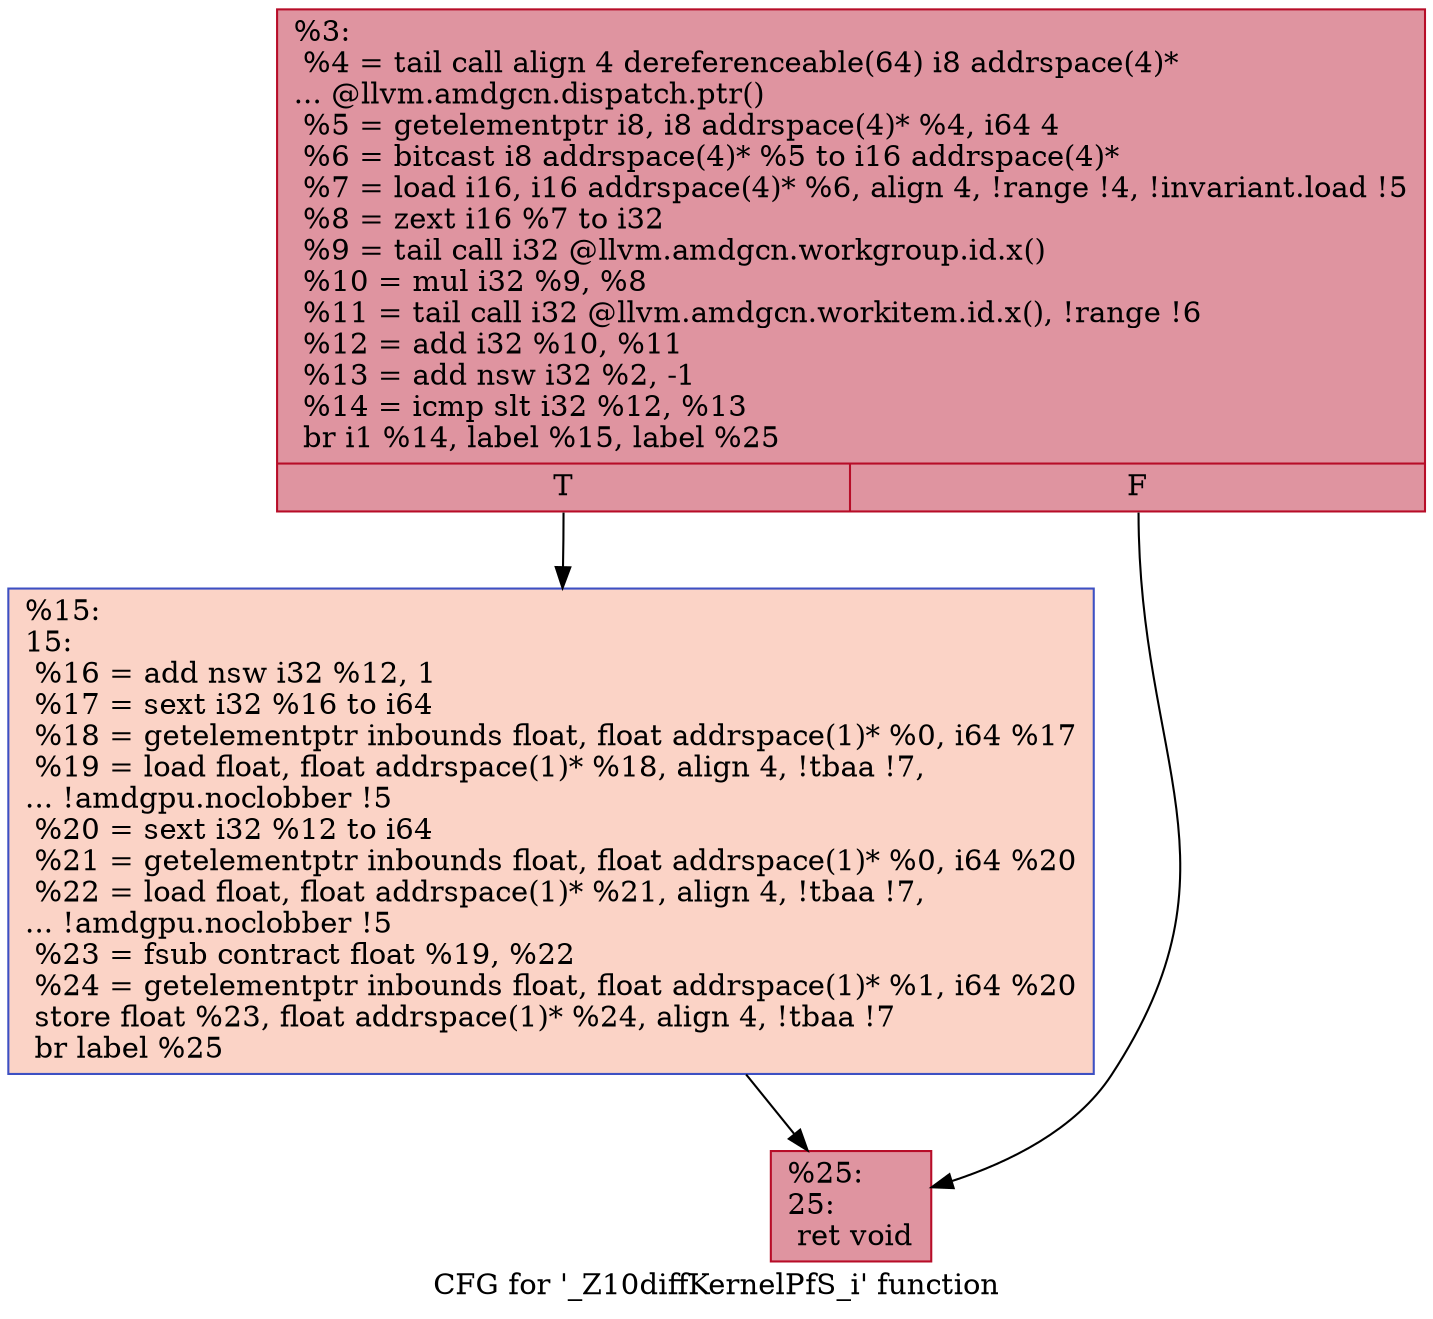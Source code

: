 digraph "CFG for '_Z10diffKernelPfS_i' function" {
	label="CFG for '_Z10diffKernelPfS_i' function";

	Node0x4dd3100 [shape=record,color="#b70d28ff", style=filled, fillcolor="#b70d2870",label="{%3:\l  %4 = tail call align 4 dereferenceable(64) i8 addrspace(4)*\l... @llvm.amdgcn.dispatch.ptr()\l  %5 = getelementptr i8, i8 addrspace(4)* %4, i64 4\l  %6 = bitcast i8 addrspace(4)* %5 to i16 addrspace(4)*\l  %7 = load i16, i16 addrspace(4)* %6, align 4, !range !4, !invariant.load !5\l  %8 = zext i16 %7 to i32\l  %9 = tail call i32 @llvm.amdgcn.workgroup.id.x()\l  %10 = mul i32 %9, %8\l  %11 = tail call i32 @llvm.amdgcn.workitem.id.x(), !range !6\l  %12 = add i32 %10, %11\l  %13 = add nsw i32 %2, -1\l  %14 = icmp slt i32 %12, %13\l  br i1 %14, label %15, label %25\l|{<s0>T|<s1>F}}"];
	Node0x4dd3100:s0 -> Node0x4dd5090;
	Node0x4dd3100:s1 -> Node0x4dd5120;
	Node0x4dd5090 [shape=record,color="#3d50c3ff", style=filled, fillcolor="#f59c7d70",label="{%15:\l15:                                               \l  %16 = add nsw i32 %12, 1\l  %17 = sext i32 %16 to i64\l  %18 = getelementptr inbounds float, float addrspace(1)* %0, i64 %17\l  %19 = load float, float addrspace(1)* %18, align 4, !tbaa !7,\l... !amdgpu.noclobber !5\l  %20 = sext i32 %12 to i64\l  %21 = getelementptr inbounds float, float addrspace(1)* %0, i64 %20\l  %22 = load float, float addrspace(1)* %21, align 4, !tbaa !7,\l... !amdgpu.noclobber !5\l  %23 = fsub contract float %19, %22\l  %24 = getelementptr inbounds float, float addrspace(1)* %1, i64 %20\l  store float %23, float addrspace(1)* %24, align 4, !tbaa !7\l  br label %25\l}"];
	Node0x4dd5090 -> Node0x4dd5120;
	Node0x4dd5120 [shape=record,color="#b70d28ff", style=filled, fillcolor="#b70d2870",label="{%25:\l25:                                               \l  ret void\l}"];
}
